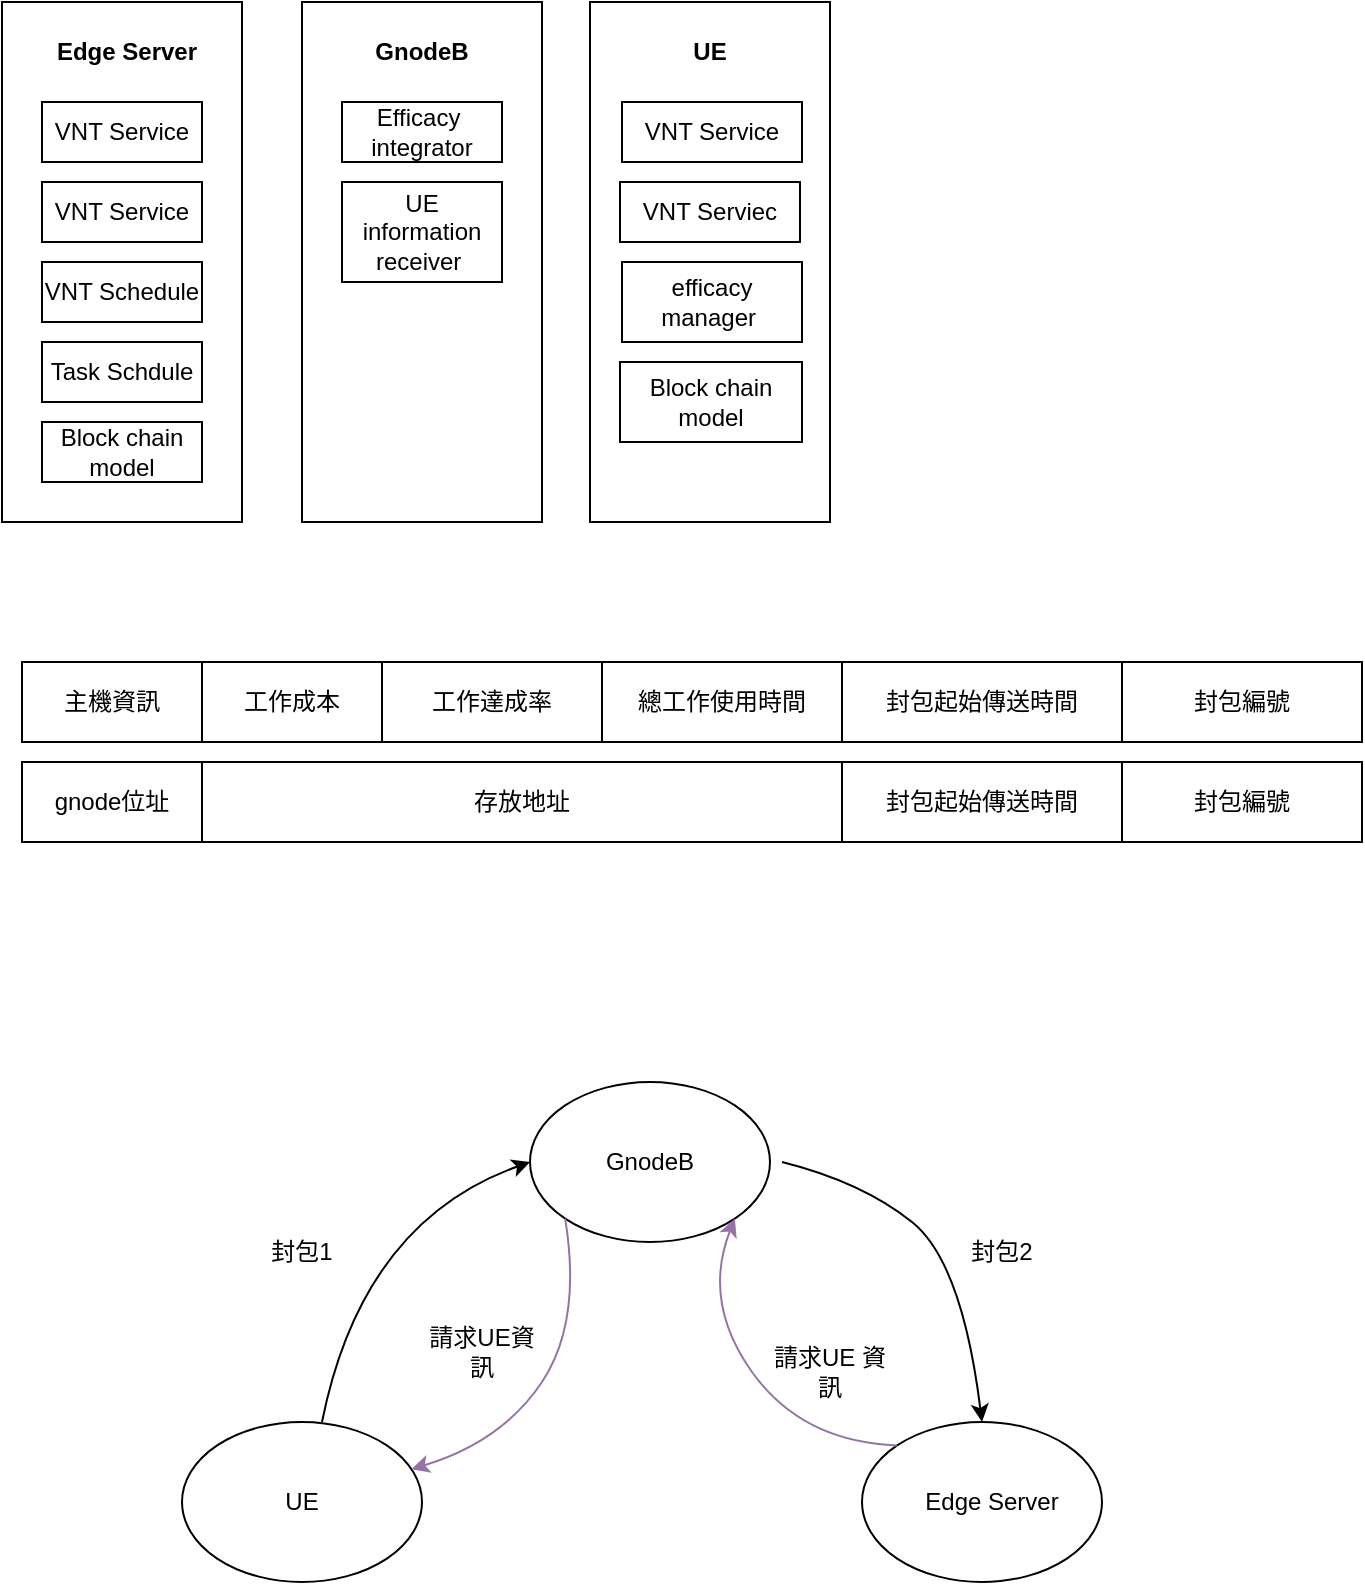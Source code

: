 <mxfile version="20.7.4" type="github">
  <diagram id="s5Lp6KJXsDP1r1KMHNbF" name="第 1 页">
    <mxGraphModel dx="1434" dy="775" grid="1" gridSize="10" guides="1" tooltips="1" connect="1" arrows="1" fold="1" page="1" pageScale="1" pageWidth="827" pageHeight="1169" math="0" shadow="0">
      <root>
        <mxCell id="0" />
        <mxCell id="1" parent="0" />
        <mxCell id="JW6iBh6kQ_5JrkFKigj4-1" value="" style="rounded=0;whiteSpace=wrap;html=1;" vertex="1" parent="1">
          <mxGeometry x="60" y="60" width="120" height="260" as="geometry" />
        </mxCell>
        <mxCell id="JW6iBh6kQ_5JrkFKigj4-2" value="" style="rounded=0;whiteSpace=wrap;html=1;" vertex="1" parent="1">
          <mxGeometry x="210" y="60" width="120" height="260" as="geometry" />
        </mxCell>
        <mxCell id="JW6iBh6kQ_5JrkFKigj4-3" value="" style="rounded=0;whiteSpace=wrap;html=1;" vertex="1" parent="1">
          <mxGeometry x="354" y="60" width="120" height="260" as="geometry" />
        </mxCell>
        <mxCell id="JW6iBh6kQ_5JrkFKigj4-4" value="&lt;font style=&quot;vertical-align: inherit;&quot;&gt;&lt;font style=&quot;vertical-align: inherit;&quot;&gt;Edge Server&lt;/font&gt;&lt;/font&gt;" style="text;html=1;strokeColor=none;fillColor=none;align=center;verticalAlign=middle;whiteSpace=wrap;rounded=0;strokeWidth=5;fontStyle=1" vertex="1" parent="1">
          <mxGeometry x="85" y="70" width="75" height="30" as="geometry" />
        </mxCell>
        <mxCell id="JW6iBh6kQ_5JrkFKigj4-5" value="&lt;b&gt;GnodeB&lt;/b&gt;" style="text;html=1;strokeColor=none;fillColor=none;align=center;verticalAlign=middle;whiteSpace=wrap;rounded=0;strokeWidth=5;" vertex="1" parent="1">
          <mxGeometry x="240" y="70" width="60" height="30" as="geometry" />
        </mxCell>
        <mxCell id="JW6iBh6kQ_5JrkFKigj4-6" value="&lt;b&gt;UE&lt;/b&gt;" style="text;html=1;strokeColor=none;fillColor=none;align=center;verticalAlign=middle;whiteSpace=wrap;rounded=0;strokeWidth=5;" vertex="1" parent="1">
          <mxGeometry x="384" y="70" width="60" height="30" as="geometry" />
        </mxCell>
        <mxCell id="JW6iBh6kQ_5JrkFKigj4-7" value="VNT Service" style="rounded=0;whiteSpace=wrap;html=1;strokeWidth=1;" vertex="1" parent="1">
          <mxGeometry x="80" y="110" width="80" height="30" as="geometry" />
        </mxCell>
        <mxCell id="JW6iBh6kQ_5JrkFKigj4-9" value="VNT Service" style="rounded=0;whiteSpace=wrap;html=1;strokeWidth=1;" vertex="1" parent="1">
          <mxGeometry x="80" y="150" width="80" height="30" as="geometry" />
        </mxCell>
        <mxCell id="JW6iBh6kQ_5JrkFKigj4-10" value="VNT Schedule" style="rounded=0;whiteSpace=wrap;html=1;strokeWidth=1;" vertex="1" parent="1">
          <mxGeometry x="80" y="190" width="80" height="30" as="geometry" />
        </mxCell>
        <mxCell id="JW6iBh6kQ_5JrkFKigj4-11" value="Task Schdule" style="rounded=0;whiteSpace=wrap;html=1;strokeWidth=1;" vertex="1" parent="1">
          <mxGeometry x="80" y="230" width="80" height="30" as="geometry" />
        </mxCell>
        <mxCell id="JW6iBh6kQ_5JrkFKigj4-12" value="Block chain model" style="rounded=0;whiteSpace=wrap;html=1;strokeWidth=1;" vertex="1" parent="1">
          <mxGeometry x="80" y="270" width="80" height="30" as="geometry" />
        </mxCell>
        <mxCell id="JW6iBh6kQ_5JrkFKigj4-13" value="Efficacy&amp;nbsp; integrator" style="rounded=0;whiteSpace=wrap;html=1;strokeWidth=1;" vertex="1" parent="1">
          <mxGeometry x="230" y="110" width="80" height="30" as="geometry" />
        </mxCell>
        <mxCell id="JW6iBh6kQ_5JrkFKigj4-14" value="VNT Service" style="rounded=0;whiteSpace=wrap;html=1;strokeWidth=1;" vertex="1" parent="1">
          <mxGeometry x="370" y="110" width="90" height="30" as="geometry" />
        </mxCell>
        <mxCell id="JW6iBh6kQ_5JrkFKigj4-15" value="VNT Serviec" style="rounded=0;whiteSpace=wrap;html=1;strokeWidth=1;" vertex="1" parent="1">
          <mxGeometry x="369" y="150" width="90" height="30" as="geometry" />
        </mxCell>
        <mxCell id="JW6iBh6kQ_5JrkFKigj4-16" value="efficacy manager&amp;nbsp;" style="rounded=0;whiteSpace=wrap;html=1;strokeWidth=1;" vertex="1" parent="1">
          <mxGeometry x="370" y="190" width="90" height="40" as="geometry" />
        </mxCell>
        <mxCell id="JW6iBh6kQ_5JrkFKigj4-18" value="Block chain model" style="rounded=0;whiteSpace=wrap;html=1;strokeWidth=1;" vertex="1" parent="1">
          <mxGeometry x="369" y="240" width="91" height="40" as="geometry" />
        </mxCell>
        <mxCell id="JW6iBh6kQ_5JrkFKigj4-19" value="UE information&lt;br&gt;receiver&amp;nbsp;" style="rounded=0;whiteSpace=wrap;html=1;strokeWidth=1;" vertex="1" parent="1">
          <mxGeometry x="230" y="150" width="80" height="50" as="geometry" />
        </mxCell>
        <mxCell id="JW6iBh6kQ_5JrkFKigj4-20" style="edgeStyle=orthogonalEdgeStyle;rounded=0;orthogonalLoop=1;jettySize=auto;html=1;exitX=0.5;exitY=1;exitDx=0;exitDy=0;" edge="1" parent="1" source="JW6iBh6kQ_5JrkFKigj4-2" target="JW6iBh6kQ_5JrkFKigj4-2">
          <mxGeometry relative="1" as="geometry" />
        </mxCell>
        <mxCell id="JW6iBh6kQ_5JrkFKigj4-21" value="主機資訊" style="rounded=0;whiteSpace=wrap;html=1;strokeWidth=1;" vertex="1" parent="1">
          <mxGeometry x="70" y="390" width="90" height="40" as="geometry" />
        </mxCell>
        <mxCell id="JW6iBh6kQ_5JrkFKigj4-22" value="工作成本" style="rounded=0;whiteSpace=wrap;html=1;strokeWidth=1;" vertex="1" parent="1">
          <mxGeometry x="160" y="390" width="90" height="40" as="geometry" />
        </mxCell>
        <mxCell id="JW6iBh6kQ_5JrkFKigj4-23" value="工作達成率" style="rounded=0;whiteSpace=wrap;html=1;strokeWidth=1;" vertex="1" parent="1">
          <mxGeometry x="250" y="390" width="110" height="40" as="geometry" />
        </mxCell>
        <mxCell id="JW6iBh6kQ_5JrkFKigj4-24" value="總工作使用時間" style="rounded=0;whiteSpace=wrap;html=1;strokeWidth=1;" vertex="1" parent="1">
          <mxGeometry x="360" y="390" width="120" height="40" as="geometry" />
        </mxCell>
        <mxCell id="JW6iBh6kQ_5JrkFKigj4-25" value="封包起始傳送時間" style="rounded=0;whiteSpace=wrap;html=1;strokeWidth=1;" vertex="1" parent="1">
          <mxGeometry x="480" y="390" width="140" height="40" as="geometry" />
        </mxCell>
        <mxCell id="JW6iBh6kQ_5JrkFKigj4-26" value="封包編號" style="rounded=0;whiteSpace=wrap;html=1;strokeWidth=1;" vertex="1" parent="1">
          <mxGeometry x="620" y="390" width="120" height="40" as="geometry" />
        </mxCell>
        <mxCell id="JW6iBh6kQ_5JrkFKigj4-27" value="gnode位址" style="rounded=0;whiteSpace=wrap;html=1;strokeWidth=1;" vertex="1" parent="1">
          <mxGeometry x="70" y="440" width="90" height="40" as="geometry" />
        </mxCell>
        <mxCell id="JW6iBh6kQ_5JrkFKigj4-28" value="存放地址" style="rounded=0;whiteSpace=wrap;html=1;strokeWidth=1;" vertex="1" parent="1">
          <mxGeometry x="160" y="440" width="320" height="40" as="geometry" />
        </mxCell>
        <mxCell id="JW6iBh6kQ_5JrkFKigj4-30" value="封包起始傳送時間" style="rounded=0;whiteSpace=wrap;html=1;strokeWidth=1;" vertex="1" parent="1">
          <mxGeometry x="480" y="440" width="140" height="40" as="geometry" />
        </mxCell>
        <mxCell id="JW6iBh6kQ_5JrkFKigj4-31" value="封包編號" style="rounded=0;whiteSpace=wrap;html=1;strokeWidth=1;" vertex="1" parent="1">
          <mxGeometry x="620" y="440" width="120" height="40" as="geometry" />
        </mxCell>
        <mxCell id="JW6iBh6kQ_5JrkFKigj4-34" value="" style="ellipse;whiteSpace=wrap;html=1;strokeWidth=1;" vertex="1" parent="1">
          <mxGeometry x="324" y="600" width="120" height="80" as="geometry" />
        </mxCell>
        <mxCell id="JW6iBh6kQ_5JrkFKigj4-35" value="" style="ellipse;whiteSpace=wrap;html=1;strokeWidth=1;" vertex="1" parent="1">
          <mxGeometry x="150" y="770" width="120" height="80" as="geometry" />
        </mxCell>
        <mxCell id="JW6iBh6kQ_5JrkFKigj4-36" value="" style="ellipse;whiteSpace=wrap;html=1;strokeWidth=1;" vertex="1" parent="1">
          <mxGeometry x="490" y="770" width="120" height="80" as="geometry" />
        </mxCell>
        <mxCell id="JW6iBh6kQ_5JrkFKigj4-38" value="" style="curved=1;endArrow=classic;html=1;rounded=0;entryX=0;entryY=0.5;entryDx=0;entryDy=0;" edge="1" parent="1" target="JW6iBh6kQ_5JrkFKigj4-34">
          <mxGeometry width="50" height="50" relative="1" as="geometry">
            <mxPoint x="220" y="770" as="sourcePoint" />
            <mxPoint x="270" y="720" as="targetPoint" />
            <Array as="points">
              <mxPoint x="240" y="670" />
            </Array>
          </mxGeometry>
        </mxCell>
        <mxCell id="JW6iBh6kQ_5JrkFKigj4-41" value="" style="curved=1;endArrow=classic;html=1;rounded=0;entryX=0.5;entryY=0;entryDx=0;entryDy=0;" edge="1" parent="1" target="JW6iBh6kQ_5JrkFKigj4-36">
          <mxGeometry width="50" height="50" relative="1" as="geometry">
            <mxPoint x="450" y="640" as="sourcePoint" />
            <mxPoint x="490" y="730" as="targetPoint" />
            <Array as="points">
              <mxPoint x="490" y="650" />
              <mxPoint x="540" y="690" />
            </Array>
          </mxGeometry>
        </mxCell>
        <mxCell id="JW6iBh6kQ_5JrkFKigj4-46" value="" style="curved=1;endArrow=classic;html=1;rounded=0;exitX=0;exitY=1;exitDx=0;exitDy=0;fillColor=#e1d5e7;strokeColor=#9673a6;" edge="1" parent="1" source="JW6iBh6kQ_5JrkFKigj4-34" target="JW6iBh6kQ_5JrkFKigj4-35">
          <mxGeometry width="50" height="50" relative="1" as="geometry">
            <mxPoint x="550" y="670" as="sourcePoint" />
            <mxPoint x="600" y="620" as="targetPoint" />
            <Array as="points">
              <mxPoint x="350" y="720" />
              <mxPoint x="310" y="780" />
            </Array>
          </mxGeometry>
        </mxCell>
        <mxCell id="JW6iBh6kQ_5JrkFKigj4-47" value="" style="curved=1;endArrow=classic;html=1;rounded=0;exitX=0;exitY=0;exitDx=0;exitDy=0;entryX=1;entryY=1;entryDx=0;entryDy=0;fillColor=#e1d5e7;strokeColor=#9673a6;" edge="1" parent="1" source="JW6iBh6kQ_5JrkFKigj4-36" target="JW6iBh6kQ_5JrkFKigj4-34">
          <mxGeometry width="50" height="50" relative="1" as="geometry">
            <mxPoint x="550" y="670" as="sourcePoint" />
            <mxPoint x="600" y="620" as="targetPoint" />
            <Array as="points">
              <mxPoint x="460" y="780" />
              <mxPoint x="410" y="710" />
            </Array>
          </mxGeometry>
        </mxCell>
        <mxCell id="JW6iBh6kQ_5JrkFKigj4-48" value="GnodeB" style="text;html=1;strokeColor=none;fillColor=none;align=center;verticalAlign=middle;whiteSpace=wrap;rounded=0;strokeWidth=1;" vertex="1" parent="1">
          <mxGeometry x="354" y="625" width="60" height="30" as="geometry" />
        </mxCell>
        <mxCell id="JW6iBh6kQ_5JrkFKigj4-49" value="UE" style="text;html=1;strokeColor=none;fillColor=none;align=center;verticalAlign=middle;whiteSpace=wrap;rounded=0;strokeWidth=1;" vertex="1" parent="1">
          <mxGeometry x="180" y="795" width="60" height="30" as="geometry" />
        </mxCell>
        <mxCell id="JW6iBh6kQ_5JrkFKigj4-50" value="Edge Server" style="text;html=1;strokeColor=none;fillColor=none;align=center;verticalAlign=middle;whiteSpace=wrap;rounded=0;strokeWidth=1;" vertex="1" parent="1">
          <mxGeometry x="520" y="795" width="70" height="30" as="geometry" />
        </mxCell>
        <mxCell id="JW6iBh6kQ_5JrkFKigj4-51" value="封包2" style="text;html=1;strokeColor=none;fillColor=none;align=center;verticalAlign=middle;whiteSpace=wrap;rounded=0;strokeWidth=1;" vertex="1" parent="1">
          <mxGeometry x="530" y="670" width="60" height="30" as="geometry" />
        </mxCell>
        <mxCell id="JW6iBh6kQ_5JrkFKigj4-52" value="封包1" style="text;html=1;strokeColor=none;fillColor=none;align=center;verticalAlign=middle;whiteSpace=wrap;rounded=0;strokeWidth=1;" vertex="1" parent="1">
          <mxGeometry x="180" y="670" width="60" height="30" as="geometry" />
        </mxCell>
        <mxCell id="JW6iBh6kQ_5JrkFKigj4-53" value="請求UE 資訊" style="text;html=1;strokeColor=none;fillColor=none;align=center;verticalAlign=middle;whiteSpace=wrap;rounded=0;strokeWidth=1;" vertex="1" parent="1">
          <mxGeometry x="444" y="730" width="60" height="30" as="geometry" />
        </mxCell>
        <mxCell id="JW6iBh6kQ_5JrkFKigj4-54" value="請求UE資訊" style="text;html=1;strokeColor=none;fillColor=none;align=center;verticalAlign=middle;whiteSpace=wrap;rounded=0;strokeWidth=1;" vertex="1" parent="1">
          <mxGeometry x="270" y="720" width="60" height="30" as="geometry" />
        </mxCell>
      </root>
    </mxGraphModel>
  </diagram>
</mxfile>
